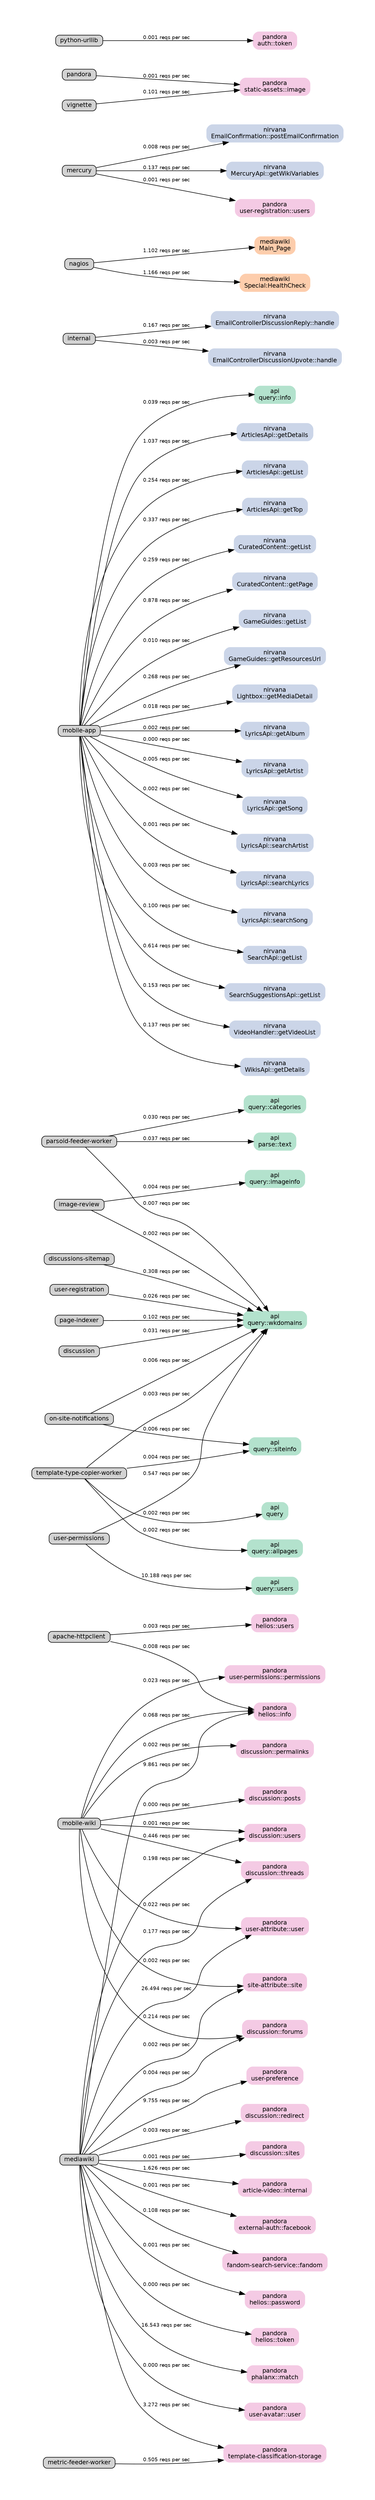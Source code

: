digraph G {
	graph [ center=true, margin=0.75, nodesep=0.5, ranksep=0.75, rankdir=LR ];
	node [ shape=box, style="rounded,filled" width=0, height=0, fontname=Helvetica, fontsize=11 ];
	edge [ fontname=Helvetica, fontsize=9 ];

	// nodes
	n1 [label="apache-httpclient"];
	n2 [label="api\nparse::text" group="api" colorscheme=pastel28 color=1];
	n3 [label="api\nquery" group="api" colorscheme=pastel28 color=1];
	n4 [label="api\nquery::allpages" group="api" colorscheme=pastel28 color=1];
	n5 [label="api\nquery::categories" group="api" colorscheme=pastel28 color=1];
	n6 [label="api\nquery::imageinfo" group="api" colorscheme=pastel28 color=1];
	n7 [label="api\nquery::info" group="api" colorscheme=pastel28 color=1];
	n8 [label="api\nquery::siteinfo" group="api" colorscheme=pastel28 color=1];
	n9 [label="api\nquery::users" group="api" colorscheme=pastel28 color=1];
	n10 [label="api\nquery::wkdomains" group="api" colorscheme=pastel28 color=1];
	n11 [label="discussion"];
	n12 [label="discussions-sitemap"];
	n13 [label="image-review"];
	n14 [label="internal"];
	n15 [label="mediawiki"];
	n16 [label="mediawiki\nMain_Page" group="mediawiki" colorscheme=pastel28 color=2];
	n17 [label="mediawiki\nSpecial:HealthCheck" group="mediawiki" colorscheme=pastel28 color=2];
	n18 [label="mercury"];
	n19 [label="metric-feeder-worker"];
	n20 [label="mobile-app"];
	n21 [label="mobile-wiki"];
	n22 [label="nagios"];
	n23 [label="nirvana\nArticlesApi::getDetails" group="nirvana" colorscheme=pastel28 color=3];
	n24 [label="nirvana\nArticlesApi::getList" group="nirvana" colorscheme=pastel28 color=3];
	n25 [label="nirvana\nArticlesApi::getTop" group="nirvana" colorscheme=pastel28 color=3];
	n26 [label="nirvana\nCuratedContent::getList" group="nirvana" colorscheme=pastel28 color=3];
	n27 [label="nirvana\nCuratedContent::getPage" group="nirvana" colorscheme=pastel28 color=3];
	n28 [label="nirvana\nEmailConfirmation::postEmailConfirmation" group="nirvana" colorscheme=pastel28 color=3];
	n29 [label="nirvana\nEmailControllerDiscussionReply::handle" group="nirvana" colorscheme=pastel28 color=3];
	n30 [label="nirvana\nEmailControllerDiscussionUpvote::handle" group="nirvana" colorscheme=pastel28 color=3];
	n31 [label="nirvana\nGameGuides::getList" group="nirvana" colorscheme=pastel28 color=3];
	n32 [label="nirvana\nGameGuides::getResourcesUrl" group="nirvana" colorscheme=pastel28 color=3];
	n33 [label="nirvana\nLightbox::getMediaDetail" group="nirvana" colorscheme=pastel28 color=3];
	n34 [label="nirvana\nLyricsApi::getAlbum" group="nirvana" colorscheme=pastel28 color=3];
	n35 [label="nirvana\nLyricsApi::getArtist" group="nirvana" colorscheme=pastel28 color=3];
	n36 [label="nirvana\nLyricsApi::getSong" group="nirvana" colorscheme=pastel28 color=3];
	n37 [label="nirvana\nLyricsApi::searchArtist" group="nirvana" colorscheme=pastel28 color=3];
	n38 [label="nirvana\nLyricsApi::searchLyrics" group="nirvana" colorscheme=pastel28 color=3];
	n39 [label="nirvana\nLyricsApi::searchSong" group="nirvana" colorscheme=pastel28 color=3];
	n40 [label="nirvana\nMercuryApi::getWikiVariables" group="nirvana" colorscheme=pastel28 color=3];
	n41 [label="nirvana\nSearchApi::getList" group="nirvana" colorscheme=pastel28 color=3];
	n42 [label="nirvana\nSearchSuggestionsApi::getList" group="nirvana" colorscheme=pastel28 color=3];
	n43 [label="nirvana\nVideoHandler::getVideoList" group="nirvana" colorscheme=pastel28 color=3];
	n44 [label="nirvana\nWikisApi::getDetails" group="nirvana" colorscheme=pastel28 color=3];
	n45 [label="on-site-notifications"];
	n46 [label="page-indexer"];
	n47 [label="pandora"];
	n48 [label="pandora\narticle-video::internal" group="pandora" colorscheme=pastel28 color=4];
	n49 [label="pandora\nauth::token" group="pandora" colorscheme=pastel28 color=4];
	n50 [label="pandora\ndiscussion::forums" group="pandora" colorscheme=pastel28 color=4];
	n51 [label="pandora\ndiscussion::permalinks" group="pandora" colorscheme=pastel28 color=4];
	n52 [label="pandora\ndiscussion::posts" group="pandora" colorscheme=pastel28 color=4];
	n53 [label="pandora\ndiscussion::redirect" group="pandora" colorscheme=pastel28 color=4];
	n54 [label="pandora\ndiscussion::sites" group="pandora" colorscheme=pastel28 color=4];
	n55 [label="pandora\ndiscussion::threads" group="pandora" colorscheme=pastel28 color=4];
	n56 [label="pandora\ndiscussion::users" group="pandora" colorscheme=pastel28 color=4];
	n57 [label="pandora\nexternal-auth::facebook" group="pandora" colorscheme=pastel28 color=4];
	n58 [label="pandora\nfandom-search-service::fandom" group="pandora" colorscheme=pastel28 color=4];
	n59 [label="pandora\nhelios::info" group="pandora" colorscheme=pastel28 color=4];
	n60 [label="pandora\nhelios::password" group="pandora" colorscheme=pastel28 color=4];
	n61 [label="pandora\nhelios::token" group="pandora" colorscheme=pastel28 color=4];
	n62 [label="pandora\nhelios::users" group="pandora" colorscheme=pastel28 color=4];
	n63 [label="pandora\nphalanx::match" group="pandora" colorscheme=pastel28 color=4];
	n64 [label="pandora\nsite-attribute::site" group="pandora" colorscheme=pastel28 color=4];
	n65 [label="pandora\nstatic-assets::image" group="pandora" colorscheme=pastel28 color=4];
	n66 [label="pandora\ntemplate-classification-storage" group="pandora" colorscheme=pastel28 color=4];
	n67 [label="pandora\nuser-attribute::user" group="pandora" colorscheme=pastel28 color=4];
	n68 [label="pandora\nuser-avatar::user" group="pandora" colorscheme=pastel28 color=4];
	n69 [label="pandora\nuser-permissions::permissions" group="pandora" colorscheme=pastel28 color=4];
	n70 [label="pandora\nuser-preference" group="pandora" colorscheme=pastel28 color=4];
	n71 [label="pandora\nuser-registration::users" group="pandora" colorscheme=pastel28 color=4];
	n72 [label="parsoid-feeder-worker"];
	n73 [label="python-urllib"];
	n74 [label="template-type-copier-worker"];
	n75 [label="user-permissions"];
	n76 [label="user-registration"];
	n77 [label="vignette"];

	// edges
	n20 -> n23 [label="1.037 reqs per sec"];
	n20 -> n27 [label="0.878 reqs per sec"];
	n20 -> n32 [label="0.268 reqs per sec"];
	n20 -> n24 [label="0.254 reqs per sec"];
	n20 -> n25 [label="0.337 reqs per sec"];
	n20 -> n42 [label="0.614 reqs per sec"];
	n20 -> n26 [label="0.259 reqs per sec"];
	n20 -> n44 [label="0.137 reqs per sec"];
	n20 -> n43 [label="0.153 reqs per sec"];
	n20 -> n7 [label="0.039 reqs per sec"];
	n20 -> n41 [label="0.100 reqs per sec"];
	n20 -> n35 [label="0.000 reqs per sec"];
	n20 -> n36 [label="0.005 reqs per sec"];
	n20 -> n38 [label="0.001 reqs per sec"];
	n20 -> n31 [label="0.010 reqs per sec"];
	n20 -> n39 [label="0.003 reqs per sec"];
	n20 -> n33 [label="0.018 reqs per sec"];
	n20 -> n37 [label="0.002 reqs per sec"];
	n20 -> n34 [label="0.002 reqs per sec"];
	n75 -> n10 [label="0.547 reqs per sec"];
	n75 -> n9 [label="10.188 reqs per sec"];
	n22 -> n17 [label="1.166 reqs per sec"];
	n18 -> n40 [label="0.137 reqs per sec"];
	n72 -> n5 [label="0.030 reqs per sec"];
	n12 -> n10 [label="0.308 reqs per sec"];
	n46 -> n10 [label="0.102 reqs per sec"];
	n22 -> n16 [label="1.102 reqs per sec"];
	n14 -> n29 [label="0.167 reqs per sec"];
	n72 -> n10 [label="0.007 reqs per sec"];
	n13 -> n10 [label="0.002 reqs per sec"];
	n45 -> n8 [label="0.006 reqs per sec"];
	n11 -> n10 [label="0.031 reqs per sec"];
	n76 -> n10 [label="0.026 reqs per sec"];
	n72 -> n2 [label="0.037 reqs per sec"];
	n74 -> n4 [label="0.002 reqs per sec"];
	n18 -> n28 [label="0.008 reqs per sec"];
	n13 -> n6 [label="0.004 reqs per sec"];
	n45 -> n10 [label="0.006 reqs per sec"];
	n14 -> n30 [label="0.003 reqs per sec"];
	n74 -> n8 [label="0.004 reqs per sec"];
	n74 -> n3 [label="0.002 reqs per sec"];
	n74 -> n10 [label="0.003 reqs per sec"];
	n15 -> n63 [label="16.543 reqs per sec"];
	n15 -> n67 [label="26.494 reqs per sec"];
	n15 -> n59 [label="9.861 reqs per sec"];
	n15 -> n70 [label="9.755 reqs per sec"];
	n15 -> n66 [label="3.272 reqs per sec"];
	n15 -> n48 [label="1.626 reqs per sec"];
	n77 -> n65 [label="0.101 reqs per sec"];
	n15 -> n58 [label="0.108 reqs per sec"];
	n21 -> n50 [label="0.214 reqs per sec"];
	n15 -> n55 [label="0.177 reqs per sec"];
	n15 -> n56 [label="0.198 reqs per sec"];
	n21 -> n55 [label="0.446 reqs per sec"];
	n21 -> n67 [label="0.022 reqs per sec"];
	n21 -> n69 [label="0.023 reqs per sec"];
	n21 -> n64 [label="0.002 reqs per sec"];
	n21 -> n59 [label="0.068 reqs per sec"];
	n19 -> n66 [label="0.505 reqs per sec"];
	n15 -> n50 [label="0.004 reqs per sec"];
	n21 -> n51 [label="0.002 reqs per sec"];
	n15 -> n53 [label="0.003 reqs per sec"];
	n15 -> n64 [label="0.002 reqs per sec"];
	n18 -> n71 [label="0.001 reqs per sec"];
	n1 -> n59 [label="0.008 reqs per sec"];
	n15 -> n61 [label="0.000 reqs per sec"];
	n47 -> n65 [label="0.001 reqs per sec"];
	n15 -> n57 [label="0.001 reqs per sec"];
	n73 -> n49 [label="0.001 reqs per sec"];
	n1 -> n62 [label="0.003 reqs per sec"];
	n15 -> n60 [label="0.001 reqs per sec"];
	n15 -> n68 [label="0.000 reqs per sec"];
	n21 -> n56 [label="0.001 reqs per sec"];
	n21 -> n52 [label="0.000 reqs per sec"];
	n15 -> n54 [label="0.001 reqs per sec"];
}